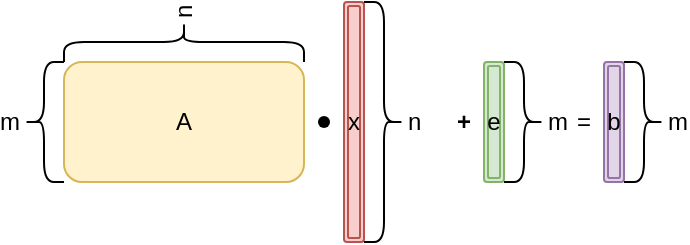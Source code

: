 <mxfile version="24.6.4" type="github">
  <diagram id="C5RBs43oDa-KdzZeNtuy" name="Page-1">
    <mxGraphModel dx="548" dy="581" grid="1" gridSize="10" guides="1" tooltips="1" connect="1" arrows="1" fold="1" page="1" pageScale="1" pageWidth="827" pageHeight="1169" math="0" shadow="0">
      <root>
        <mxCell id="WIyWlLk6GJQsqaUBKTNV-0" />
        <mxCell id="WIyWlLk6GJQsqaUBKTNV-1" parent="WIyWlLk6GJQsqaUBKTNV-0" />
        <mxCell id="RBM9dG2Pd5vbJFWeBeHv-0" value="A" style="rounded=1;whiteSpace=wrap;html=1;fillColor=#fff2cc;strokeColor=#d6b656;" vertex="1" parent="WIyWlLk6GJQsqaUBKTNV-1">
          <mxGeometry x="90" y="200" width="120" height="60" as="geometry" />
        </mxCell>
        <mxCell id="RBM9dG2Pd5vbJFWeBeHv-1" value="m" style="shape=curlyBracket;whiteSpace=wrap;html=1;rounded=1;labelPosition=left;verticalLabelPosition=middle;align=right;verticalAlign=middle;" vertex="1" parent="WIyWlLk6GJQsqaUBKTNV-1">
          <mxGeometry x="70" y="200" width="20" height="60" as="geometry" />
        </mxCell>
        <mxCell id="RBM9dG2Pd5vbJFWeBeHv-2" value="n" style="shape=curlyBracket;whiteSpace=wrap;html=1;rounded=1;flipH=1;labelPosition=right;verticalLabelPosition=middle;align=left;verticalAlign=middle;rotation=-90;" vertex="1" parent="WIyWlLk6GJQsqaUBKTNV-1">
          <mxGeometry x="140" y="130" width="20" height="120" as="geometry" />
        </mxCell>
        <mxCell id="RBM9dG2Pd5vbJFWeBeHv-3" value="" style="shape=waypoint;sketch=0;fillStyle=solid;size=6;pointerEvents=1;points=[];fillColor=none;resizable=0;rotatable=0;perimeter=centerPerimeter;snapToPoint=1;" vertex="1" parent="WIyWlLk6GJQsqaUBKTNV-1">
          <mxGeometry x="210" y="220" width="20" height="20" as="geometry" />
        </mxCell>
        <mxCell id="RBM9dG2Pd5vbJFWeBeHv-4" value="x" style="shape=ext;double=1;rounded=1;whiteSpace=wrap;html=1;fillColor=#f8cecc;strokeColor=#b85450;" vertex="1" parent="WIyWlLk6GJQsqaUBKTNV-1">
          <mxGeometry x="230" y="170" width="10" height="120" as="geometry" />
        </mxCell>
        <mxCell id="RBM9dG2Pd5vbJFWeBeHv-5" value="n" style="shape=curlyBracket;whiteSpace=wrap;html=1;rounded=1;flipH=1;labelPosition=right;verticalLabelPosition=middle;align=left;verticalAlign=middle;" vertex="1" parent="WIyWlLk6GJQsqaUBKTNV-1">
          <mxGeometry x="240" y="170" width="20" height="120" as="geometry" />
        </mxCell>
        <mxCell id="RBM9dG2Pd5vbJFWeBeHv-23" value="&lt;b&gt;+&lt;/b&gt;" style="text;strokeColor=none;align=center;fillColor=none;html=1;verticalAlign=middle;whiteSpace=wrap;rounded=0;" vertex="1" parent="WIyWlLk6GJQsqaUBKTNV-1">
          <mxGeometry x="260" y="215" width="60" height="30" as="geometry" />
        </mxCell>
        <mxCell id="RBM9dG2Pd5vbJFWeBeHv-24" value="e" style="shape=ext;double=1;rounded=1;whiteSpace=wrap;html=1;fillColor=#d5e8d4;strokeColor=#82b366;" vertex="1" parent="WIyWlLk6GJQsqaUBKTNV-1">
          <mxGeometry x="300" y="200" width="10" height="60" as="geometry" />
        </mxCell>
        <mxCell id="RBM9dG2Pd5vbJFWeBeHv-25" value="m" style="shape=curlyBracket;whiteSpace=wrap;html=1;rounded=1;flipH=1;labelPosition=right;verticalLabelPosition=middle;align=left;verticalAlign=middle;" vertex="1" parent="WIyWlLk6GJQsqaUBKTNV-1">
          <mxGeometry x="310" y="200" width="20" height="60" as="geometry" />
        </mxCell>
        <mxCell id="RBM9dG2Pd5vbJFWeBeHv-27" value="=" style="text;strokeColor=none;align=center;fillColor=none;html=1;verticalAlign=middle;whiteSpace=wrap;rounded=0;" vertex="1" parent="WIyWlLk6GJQsqaUBKTNV-1">
          <mxGeometry x="320" y="215" width="60" height="30" as="geometry" />
        </mxCell>
        <mxCell id="RBM9dG2Pd5vbJFWeBeHv-28" value="b" style="shape=ext;double=1;rounded=1;whiteSpace=wrap;html=1;fillColor=#e1d5e7;strokeColor=#9673a6;" vertex="1" parent="WIyWlLk6GJQsqaUBKTNV-1">
          <mxGeometry x="360" y="200" width="10" height="60" as="geometry" />
        </mxCell>
        <mxCell id="RBM9dG2Pd5vbJFWeBeHv-29" value="m" style="shape=curlyBracket;whiteSpace=wrap;html=1;rounded=1;flipH=1;labelPosition=right;verticalLabelPosition=middle;align=left;verticalAlign=middle;" vertex="1" parent="WIyWlLk6GJQsqaUBKTNV-1">
          <mxGeometry x="370" y="200" width="20" height="60" as="geometry" />
        </mxCell>
      </root>
    </mxGraphModel>
  </diagram>
</mxfile>
